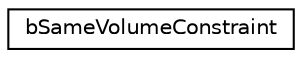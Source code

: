 digraph G
{
  edge [fontname="Helvetica",fontsize="10",labelfontname="Helvetica",labelfontsize="10"];
  node [fontname="Helvetica",fontsize="10",shape=record];
  rankdir=LR;
  Node1 [label="bSameVolumeConstraint",height=0.2,width=0.4,color="black", fillcolor="white", style="filled",URL="$df/dcd/structbSameVolumeConstraint.html"];
}
